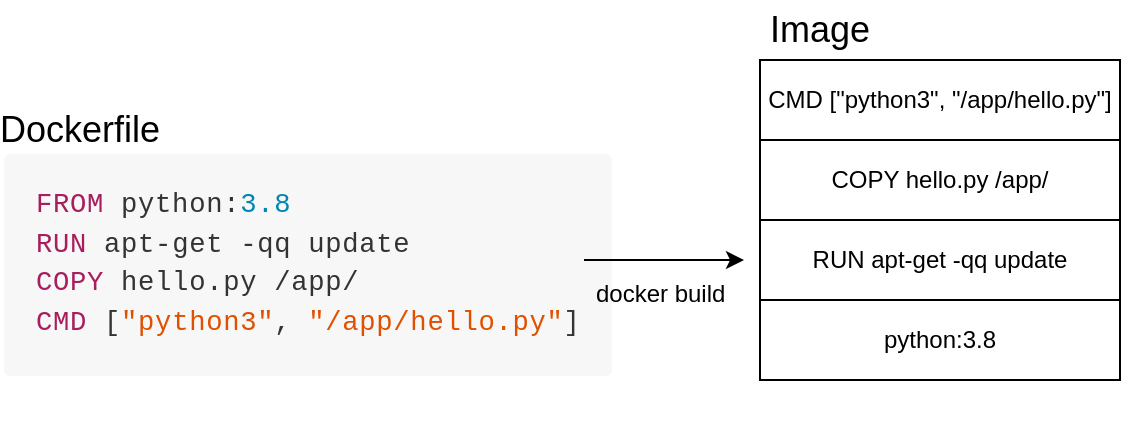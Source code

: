 <mxfile version="16.6.4" type="github">
  <diagram id="V479EQ7KAgkgUyLgjUdQ" name="Page-1">
    <mxGraphModel dx="1303" dy="713" grid="1" gridSize="10" guides="1" tooltips="1" connect="1" arrows="1" fold="1" page="1" pageScale="1" pageWidth="827" pageHeight="1169" math="0" shadow="0">
      <root>
        <mxCell id="0" />
        <mxCell id="1" parent="0" />
        <mxCell id="4ZzyJBohuDkeGVYwBfIt-1" value="&lt;pre class=&quot;part in-view&quot; title=&quot;&quot; style=&quot;box-sizing: border-box ; border: inherit ; overflow: auto ; font-family: &amp;quot;menlo&amp;quot; , &amp;quot;monaco&amp;quot; , &amp;quot;consolas&amp;quot; , &amp;quot;courier new&amp;quot; , monospace ; font-size: 13.6px ; display: block ; padding: 16px ; margin: 0px 0px 16px ; line-height: 1.45 ; color: rgb(51 , 51 , 51) ; word-break: break-all ; overflow-wrap: normal ; background-color: rgb(247 , 247 , 247) ; border-radius: 3px ; font-style: normal ; font-weight: 400 ; letter-spacing: 0.35px ; text-indent: 0px ; text-transform: none ; word-spacing: 0px&quot;&gt;&lt;code class=&quot;dockerfile hljs&quot; style=&quot;box-sizing: border-box; border: 0px; font-family: menlo, monaco, consolas, &amp;quot;courier new&amp;quot;, monospace; font-size: 13.6px; padding: 0px; color: inherit; background: transparent; border-radius: 3px; display: inline; overflow: visible; margin: 0px; word-break: normal; line-height: inherit; overflow-wrap: normal;&quot;&gt;&lt;span class=&quot;hljs-keyword&quot; style=&quot;box-sizing: border-box ; border-color: rgba(231 , 231 , 231 ,) ; color: rgb(167 , 29 , 93)&quot;&gt;FROM&lt;/span&gt; python:&lt;span class=&quot;hljs-number&quot; style=&quot;box-sizing: border-box ; border-color: rgba(231 , 231 , 231 ,) ; color: rgb(0 , 134 , 179)&quot;&gt;3.8&lt;/span&gt;&#xa;&lt;span class=&quot;hljs-keyword&quot; style=&quot;box-sizing: border-box ; border-color: rgba(231 , 231 , 231 ,) ; color: rgb(167 , 29 , 93)&quot;&gt;RUN&lt;/span&gt;&lt;span class=&quot;language-bash&quot; style=&quot;box-sizing: border-box ; border-color: rgba(231 , 231 , 231 ,)&quot;&gt; apt-get -qq update&lt;/span&gt;&#xa;&lt;span class=&quot;hljs-keyword&quot; style=&quot;box-sizing: border-box ; border-color: rgba(231 , 231 , 231 ,) ; color: rgb(167 , 29 , 93)&quot;&gt;COPY&lt;/span&gt;&lt;span class=&quot;language-bash&quot; style=&quot;box-sizing: border-box ; border-color: rgba(231 , 231 , 231 ,)&quot;&gt; hello.py /app/&lt;/span&gt;&#xa;&lt;span class=&quot;hljs-keyword&quot; style=&quot;box-sizing: border-box ; border-color: rgba(231 , 231 , 231 ,) ; color: rgb(167 , 29 , 93)&quot;&gt;CMD&lt;/span&gt;&lt;span class=&quot;language-bash&quot; style=&quot;box-sizing: border-box ; border-color: rgba(231 , 231 , 231 ,)&quot;&gt; [&lt;span class=&quot;hljs-string&quot; style=&quot;box-sizing: border-box ; border-color: rgba(231 , 231 , 231 ,) ; color: rgb(223 , 80 , 0)&quot;&gt;&quot;python3&quot;&lt;/span&gt;, &lt;span class=&quot;hljs-string&quot; style=&quot;box-sizing: border-box ; border-color: rgba(231 , 231 , 231 ,) ; color: rgb(223 , 80 , 0)&quot;&gt;&quot;/app/hello.py&quot;&lt;/span&gt;]&lt;/span&gt;&lt;/code&gt;&lt;/pre&gt;" style="text;whiteSpace=wrap;html=1;" vertex="1" parent="1">
          <mxGeometry x="20" y="160" width="290" height="140" as="geometry" />
        </mxCell>
        <mxCell id="4ZzyJBohuDkeGVYwBfIt-2" value="&lt;font style=&quot;font-size: 18px&quot;&gt;Dockerfile&lt;/font&gt;" style="text;html=1;strokeColor=none;fillColor=none;align=center;verticalAlign=middle;whiteSpace=wrap;rounded=0;" vertex="1" parent="1">
          <mxGeometry x="30" y="140" width="60" height="30" as="geometry" />
        </mxCell>
        <mxCell id="4ZzyJBohuDkeGVYwBfIt-3" value="" style="endArrow=classic;html=1;rounded=0;fontSize=18;" edge="1" parent="1">
          <mxGeometry width="50" height="50" relative="1" as="geometry">
            <mxPoint x="312" y="220" as="sourcePoint" />
            <mxPoint x="392" y="220" as="targetPoint" />
          </mxGeometry>
        </mxCell>
        <mxCell id="4ZzyJBohuDkeGVYwBfIt-4" value="&lt;font style=&quot;font-size: 12px&quot;&gt;docker build&amp;nbsp;&lt;/font&gt;" style="text;html=1;strokeColor=none;fillColor=none;align=center;verticalAlign=middle;whiteSpace=wrap;rounded=0;fontSize=18;" vertex="1" parent="1">
          <mxGeometry x="312" y="220" width="80" height="30" as="geometry" />
        </mxCell>
        <mxCell id="4ZzyJBohuDkeGVYwBfIt-5" value="python:3.8" style="rounded=0;whiteSpace=wrap;html=1;fontSize=12;" vertex="1" parent="1">
          <mxGeometry x="400" y="240" width="180" height="40" as="geometry" />
        </mxCell>
        <mxCell id="4ZzyJBohuDkeGVYwBfIt-6" value="RUN apt-get -qq update" style="rounded=0;whiteSpace=wrap;html=1;fontSize=12;" vertex="1" parent="1">
          <mxGeometry x="400" y="200" width="180" height="40" as="geometry" />
        </mxCell>
        <mxCell id="4ZzyJBohuDkeGVYwBfIt-7" value="COPY hello.py /app/" style="rounded=0;whiteSpace=wrap;html=1;fontSize=12;" vertex="1" parent="1">
          <mxGeometry x="400" y="160" width="180" height="40" as="geometry" />
        </mxCell>
        <mxCell id="4ZzyJBohuDkeGVYwBfIt-8" value="CMD [&quot;python3&quot;, &quot;/app/hello.py&quot;]" style="rounded=0;whiteSpace=wrap;html=1;fontSize=12;" vertex="1" parent="1">
          <mxGeometry x="400" y="120" width="180" height="40" as="geometry" />
        </mxCell>
        <mxCell id="4ZzyJBohuDkeGVYwBfIt-10" value="&lt;font style=&quot;font-size: 18px&quot;&gt;Image&lt;/font&gt;" style="text;html=1;strokeColor=none;fillColor=none;align=center;verticalAlign=middle;whiteSpace=wrap;rounded=0;" vertex="1" parent="1">
          <mxGeometry x="400" y="90" width="60" height="30" as="geometry" />
        </mxCell>
      </root>
    </mxGraphModel>
  </diagram>
</mxfile>

